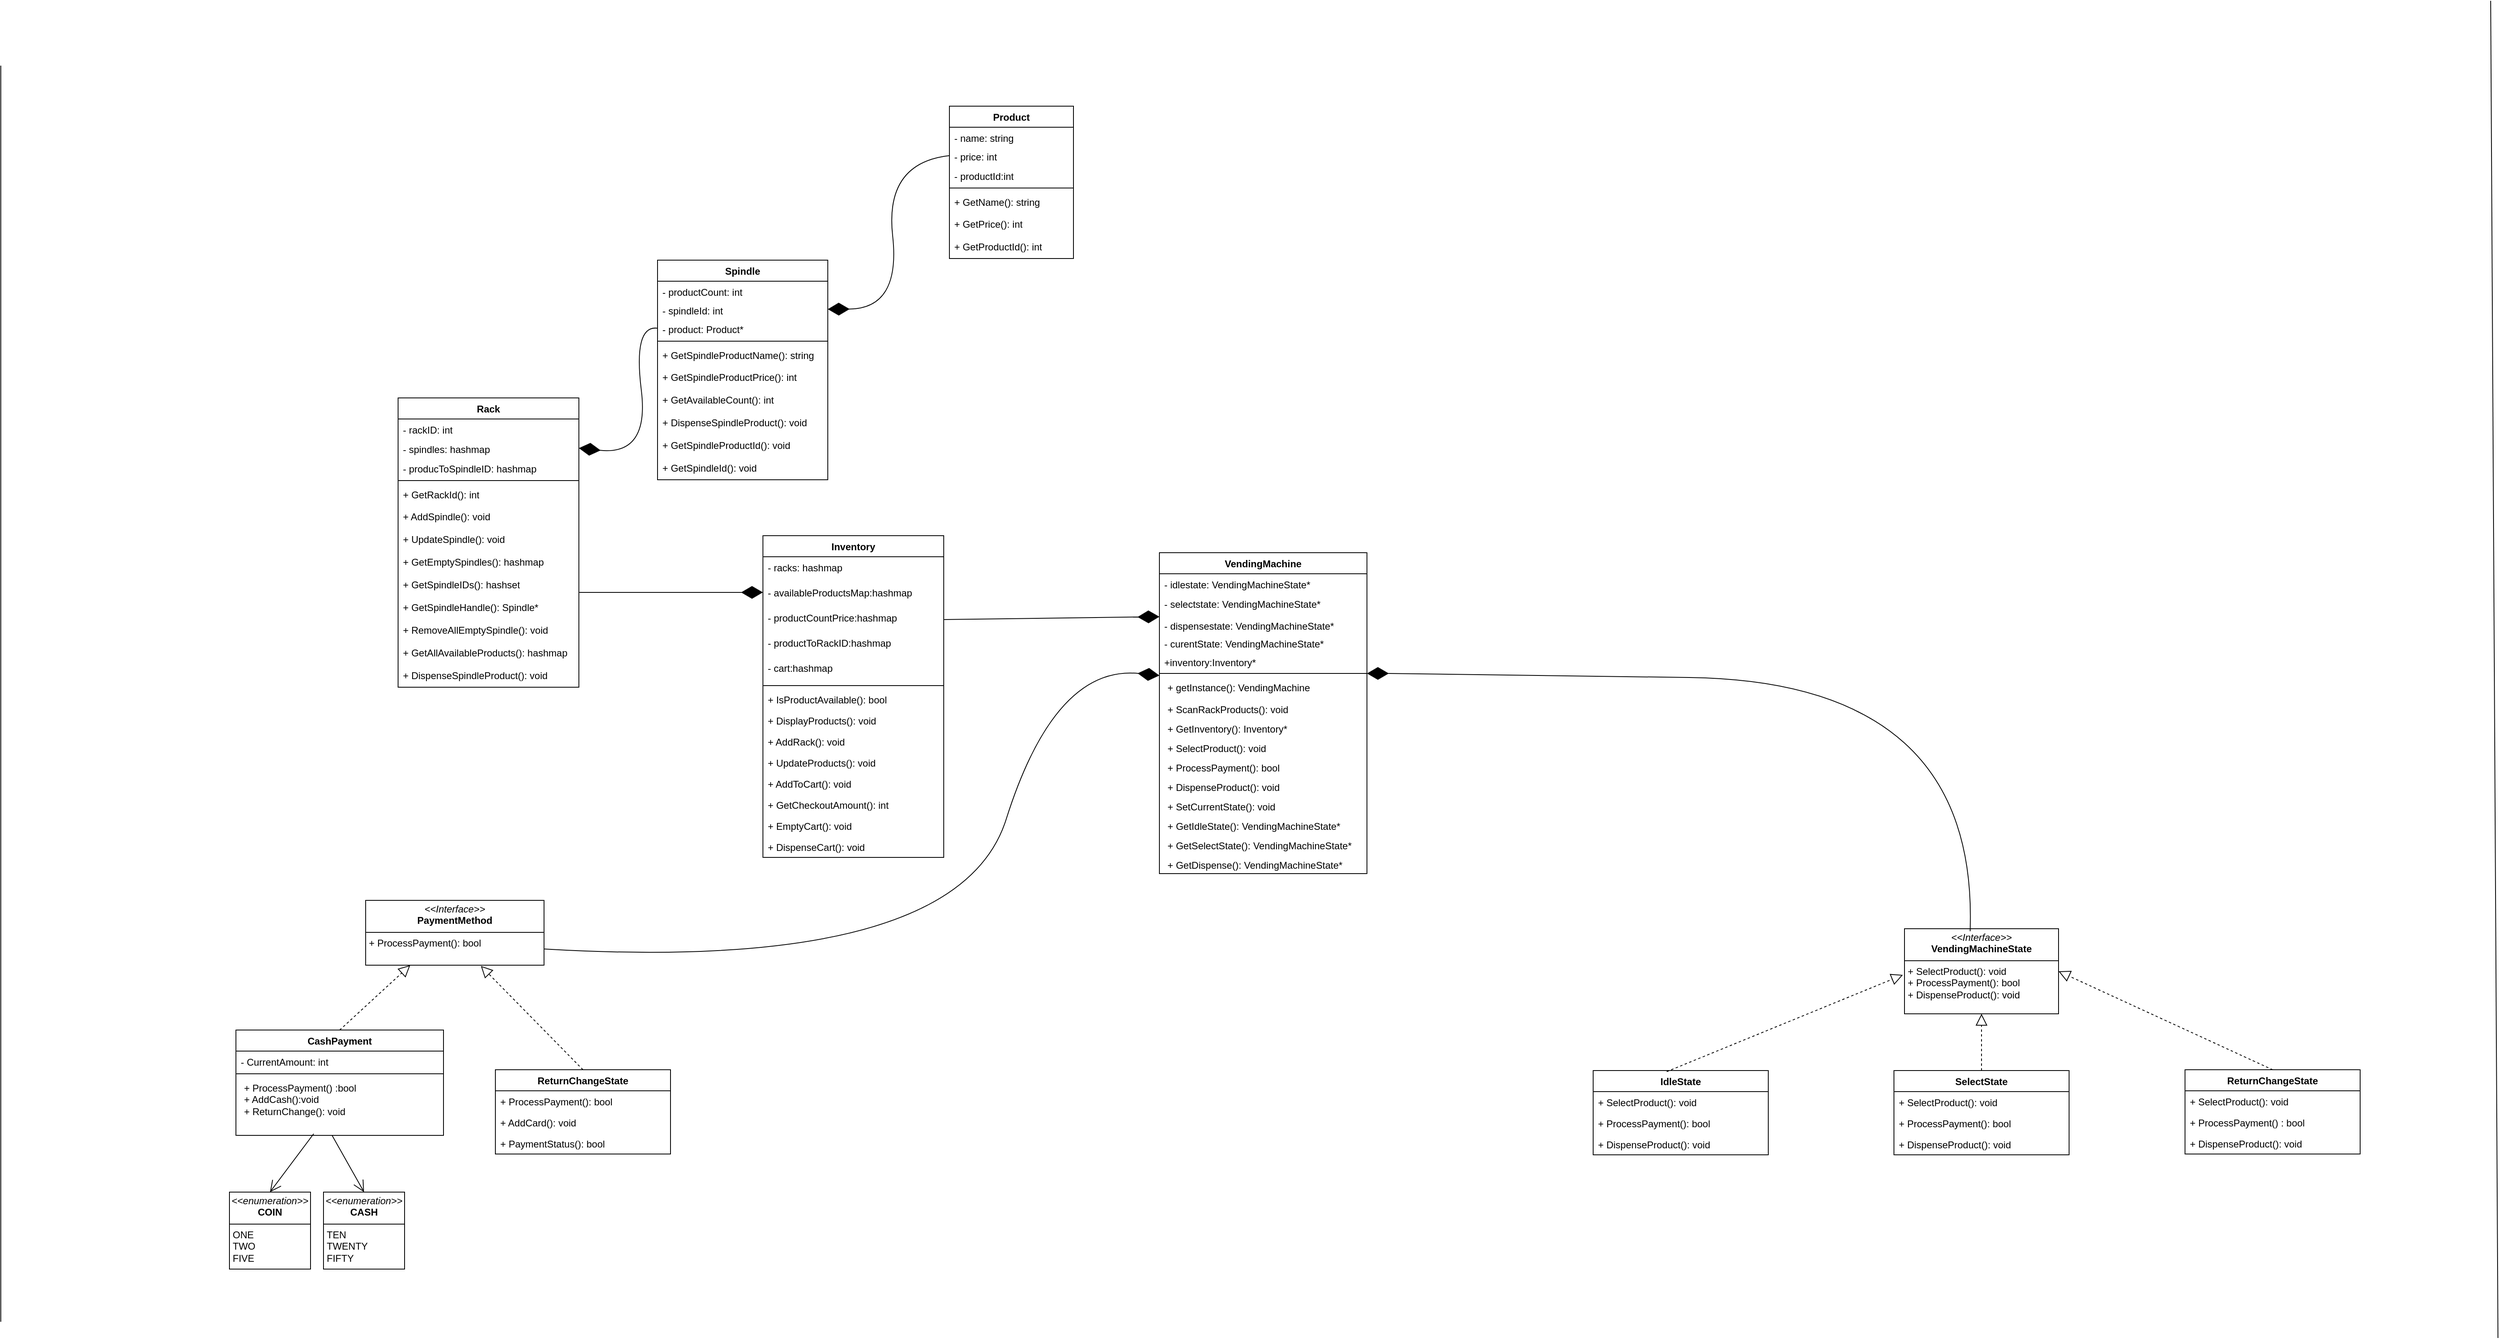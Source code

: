 <mxfile version="24.7.14" pages="2">
  <diagram id="RhH2c48PtcmpWKnK2_gs" name="Page-1">
    <mxGraphModel dx="5700" dy="2727" grid="1" gridSize="10" guides="1" tooltips="1" connect="1" arrows="1" fold="1" page="1" pageScale="1" pageWidth="1100" pageHeight="850" background="#FFFFFF" math="0" shadow="0">
      <root>
        <mxCell id="0" />
        <mxCell id="1" parent="0" />
        <mxCell id="hfRFv-ZQtOtm15L3ZewX-9" value="Product" style="swimlane;fontStyle=1;align=center;verticalAlign=top;childLayout=stackLayout;horizontal=1;startSize=26;horizontalStack=0;resizeParent=1;resizeParentMax=0;resizeLast=0;collapsible=1;marginBottom=0;whiteSpace=wrap;html=1;" parent="1" vertex="1">
          <mxGeometry x="-870" y="-700" width="153" height="188" as="geometry" />
        </mxCell>
        <mxCell id="hfRFv-ZQtOtm15L3ZewX-10" value="- name: string" style="text;strokeColor=none;fillColor=none;align=left;verticalAlign=top;spacingLeft=4;spacingRight=4;overflow=hidden;rotatable=0;points=[[0,0.5],[1,0.5]];portConstraint=eastwest;whiteSpace=wrap;html=1;" parent="hfRFv-ZQtOtm15L3ZewX-9" vertex="1">
          <mxGeometry y="26" width="153" height="23" as="geometry" />
        </mxCell>
        <mxCell id="hfRFv-ZQtOtm15L3ZewX-17" value="- price: int" style="text;strokeColor=none;fillColor=none;align=left;verticalAlign=top;spacingLeft=4;spacingRight=4;overflow=hidden;rotatable=0;points=[[0,0.5],[1,0.5]];portConstraint=eastwest;whiteSpace=wrap;html=1;" parent="hfRFv-ZQtOtm15L3ZewX-9" vertex="1">
          <mxGeometry y="49" width="153" height="24" as="geometry" />
        </mxCell>
        <mxCell id="30ZgVDHLljCXbjBKu-6W-2" value="- productId:int" style="text;strokeColor=none;fillColor=none;align=left;verticalAlign=top;spacingLeft=4;spacingRight=4;overflow=hidden;rotatable=0;points=[[0,0.5],[1,0.5]];portConstraint=eastwest;whiteSpace=wrap;html=1;" vertex="1" parent="hfRFv-ZQtOtm15L3ZewX-9">
          <mxGeometry y="73" width="153" height="24" as="geometry" />
        </mxCell>
        <mxCell id="hfRFv-ZQtOtm15L3ZewX-11" value="" style="line;strokeWidth=1;fillColor=none;align=left;verticalAlign=middle;spacingTop=-1;spacingLeft=3;spacingRight=3;rotatable=0;labelPosition=right;points=[];portConstraint=eastwest;strokeColor=inherit;" parent="hfRFv-ZQtOtm15L3ZewX-9" vertex="1">
          <mxGeometry y="97" width="153" height="8" as="geometry" />
        </mxCell>
        <mxCell id="hfRFv-ZQtOtm15L3ZewX-12" value="+ GetName(): string" style="text;strokeColor=none;fillColor=none;align=left;verticalAlign=top;spacingLeft=4;spacingRight=4;overflow=hidden;rotatable=0;points=[[0,0.5],[1,0.5]];portConstraint=eastwest;whiteSpace=wrap;html=1;" parent="hfRFv-ZQtOtm15L3ZewX-9" vertex="1">
          <mxGeometry y="105" width="153" height="27" as="geometry" />
        </mxCell>
        <mxCell id="hfRFv-ZQtOtm15L3ZewX-13" value="+ GetPrice(): int" style="text;strokeColor=none;fillColor=none;align=left;verticalAlign=top;spacingLeft=4;spacingRight=4;overflow=hidden;rotatable=0;points=[[0,0.5],[1,0.5]];portConstraint=eastwest;whiteSpace=wrap;html=1;" parent="hfRFv-ZQtOtm15L3ZewX-9" vertex="1">
          <mxGeometry y="132" width="153" height="28" as="geometry" />
        </mxCell>
        <mxCell id="30ZgVDHLljCXbjBKu-6W-3" value="+ GetProductId(): int" style="text;strokeColor=none;fillColor=none;align=left;verticalAlign=top;spacingLeft=4;spacingRight=4;overflow=hidden;rotatable=0;points=[[0,0.5],[1,0.5]];portConstraint=eastwest;whiteSpace=wrap;html=1;" vertex="1" parent="hfRFv-ZQtOtm15L3ZewX-9">
          <mxGeometry y="160" width="153" height="28" as="geometry" />
        </mxCell>
        <mxCell id="hfRFv-ZQtOtm15L3ZewX-20" value="&lt;p style=&quot;margin:0px;margin-top:4px;text-align:center;&quot;&gt;&lt;i&gt;&amp;lt;&amp;lt;Interface&amp;gt;&amp;gt;&lt;/i&gt;&lt;br&gt;&lt;b&gt;VendingMachineState&lt;/b&gt;&lt;/p&gt;&lt;hr size=&quot;1&quot; style=&quot;border-style:solid;&quot;&gt;&lt;p style=&quot;margin:0px;margin-left:4px;&quot;&gt;+ SelectProduct(): void&lt;/p&gt;&lt;p style=&quot;margin:0px;margin-left:4px;&quot;&gt;+ ProcessPayment(): bool&lt;br&gt;&lt;/p&gt;&lt;p style=&quot;margin:0px;margin-left:4px;&quot;&gt;+ DispenseProduct(): void&lt;/p&gt;" style="verticalAlign=top;align=left;overflow=fill;html=1;whiteSpace=wrap;" parent="1" vertex="1">
          <mxGeometry x="308" y="315" width="190" height="105" as="geometry" />
        </mxCell>
        <mxCell id="hfRFv-ZQtOtm15L3ZewX-29" value="IdleState" style="swimlane;fontStyle=1;align=center;verticalAlign=top;childLayout=stackLayout;horizontal=1;startSize=26;horizontalStack=0;resizeParent=1;resizeParentMax=0;resizeLast=0;collapsible=1;marginBottom=0;whiteSpace=wrap;html=1;" parent="1" vertex="1">
          <mxGeometry x="-76" y="490" width="216" height="104" as="geometry" />
        </mxCell>
        <mxCell id="hfRFv-ZQtOtm15L3ZewX-30" value="+ SelectProduct(): void" style="text;strokeColor=none;fillColor=none;align=left;verticalAlign=top;spacingLeft=4;spacingRight=4;overflow=hidden;rotatable=0;points=[[0,0.5],[1,0.5]];portConstraint=eastwest;whiteSpace=wrap;html=1;" parent="hfRFv-ZQtOtm15L3ZewX-29" vertex="1">
          <mxGeometry y="26" width="216" height="26" as="geometry" />
        </mxCell>
        <mxCell id="hfRFv-ZQtOtm15L3ZewX-34" value="+ ProcessPayment(): bool" style="text;strokeColor=none;fillColor=none;align=left;verticalAlign=top;spacingLeft=4;spacingRight=4;overflow=hidden;rotatable=0;points=[[0,0.5],[1,0.5]];portConstraint=eastwest;whiteSpace=wrap;html=1;" parent="hfRFv-ZQtOtm15L3ZewX-29" vertex="1">
          <mxGeometry y="52" width="216" height="26" as="geometry" />
        </mxCell>
        <mxCell id="30ZgVDHLljCXbjBKu-6W-55" value="+ DispenseProduct(): void" style="text;strokeColor=none;fillColor=none;align=left;verticalAlign=top;spacingLeft=4;spacingRight=4;overflow=hidden;rotatable=0;points=[[0,0.5],[1,0.5]];portConstraint=eastwest;whiteSpace=wrap;html=1;" vertex="1" parent="hfRFv-ZQtOtm15L3ZewX-29">
          <mxGeometry y="78" width="216" height="26" as="geometry" />
        </mxCell>
        <mxCell id="hfRFv-ZQtOtm15L3ZewX-36" value="SelectState" style="swimlane;fontStyle=1;align=center;verticalAlign=top;childLayout=stackLayout;horizontal=1;startSize=26;horizontalStack=0;resizeParent=1;resizeParentMax=0;resizeLast=0;collapsible=1;marginBottom=0;whiteSpace=wrap;html=1;" parent="1" vertex="1">
          <mxGeometry x="295" y="490" width="216" height="104" as="geometry" />
        </mxCell>
        <mxCell id="hfRFv-ZQtOtm15L3ZewX-37" value="+ SelectProduct(): void" style="text;strokeColor=none;fillColor=none;align=left;verticalAlign=top;spacingLeft=4;spacingRight=4;overflow=hidden;rotatable=0;points=[[0,0.5],[1,0.5]];portConstraint=eastwest;whiteSpace=wrap;html=1;" parent="hfRFv-ZQtOtm15L3ZewX-36" vertex="1">
          <mxGeometry y="26" width="216" height="26" as="geometry" />
        </mxCell>
        <mxCell id="hfRFv-ZQtOtm15L3ZewX-38" value="+ ProcessPayment(): bool" style="text;strokeColor=none;fillColor=none;align=left;verticalAlign=top;spacingLeft=4;spacingRight=4;overflow=hidden;rotatable=0;points=[[0,0.5],[1,0.5]];portConstraint=eastwest;whiteSpace=wrap;html=1;" parent="hfRFv-ZQtOtm15L3ZewX-36" vertex="1">
          <mxGeometry y="52" width="216" height="26" as="geometry" />
        </mxCell>
        <mxCell id="hfRFv-ZQtOtm15L3ZewX-39" value="+ DispenseProduct(): void" style="text;strokeColor=none;fillColor=none;align=left;verticalAlign=top;spacingLeft=4;spacingRight=4;overflow=hidden;rotatable=0;points=[[0,0.5],[1,0.5]];portConstraint=eastwest;whiteSpace=wrap;html=1;" parent="hfRFv-ZQtOtm15L3ZewX-36" vertex="1">
          <mxGeometry y="78" width="216" height="26" as="geometry" />
        </mxCell>
        <mxCell id="hfRFv-ZQtOtm15L3ZewX-46" value="ReturnChangeState" style="swimlane;fontStyle=1;align=center;verticalAlign=top;childLayout=stackLayout;horizontal=1;startSize=26;horizontalStack=0;resizeParent=1;resizeParentMax=0;resizeLast=0;collapsible=1;marginBottom=0;whiteSpace=wrap;html=1;" parent="1" vertex="1">
          <mxGeometry x="654" y="489" width="216" height="104" as="geometry" />
        </mxCell>
        <mxCell id="hfRFv-ZQtOtm15L3ZewX-47" value="+ SelectProduct(): void" style="text;strokeColor=none;fillColor=none;align=left;verticalAlign=top;spacingLeft=4;spacingRight=4;overflow=hidden;rotatable=0;points=[[0,0.5],[1,0.5]];portConstraint=eastwest;whiteSpace=wrap;html=1;" parent="hfRFv-ZQtOtm15L3ZewX-46" vertex="1">
          <mxGeometry y="26" width="216" height="26" as="geometry" />
        </mxCell>
        <mxCell id="hfRFv-ZQtOtm15L3ZewX-48" value="+ ProcessPayment() : bool" style="text;strokeColor=none;fillColor=none;align=left;verticalAlign=top;spacingLeft=4;spacingRight=4;overflow=hidden;rotatable=0;points=[[0,0.5],[1,0.5]];portConstraint=eastwest;whiteSpace=wrap;html=1;" parent="hfRFv-ZQtOtm15L3ZewX-46" vertex="1">
          <mxGeometry y="52" width="216" height="26" as="geometry" />
        </mxCell>
        <mxCell id="hfRFv-ZQtOtm15L3ZewX-49" value="+ DispenseProduct(): void" style="text;strokeColor=none;fillColor=none;align=left;verticalAlign=top;spacingLeft=4;spacingRight=4;overflow=hidden;rotatable=0;points=[[0,0.5],[1,0.5]];portConstraint=eastwest;whiteSpace=wrap;html=1;" parent="hfRFv-ZQtOtm15L3ZewX-46" vertex="1">
          <mxGeometry y="78" width="216" height="26" as="geometry" />
        </mxCell>
        <mxCell id="hfRFv-ZQtOtm15L3ZewX-51" value="VendingMachine" style="swimlane;fontStyle=1;align=center;verticalAlign=top;childLayout=stackLayout;horizontal=1;startSize=26;horizontalStack=0;resizeParent=1;resizeParentMax=0;resizeLast=0;collapsible=1;marginBottom=0;whiteSpace=wrap;html=1;" parent="1" vertex="1">
          <mxGeometry x="-611" y="-149" width="256" height="396" as="geometry" />
        </mxCell>
        <mxCell id="hfRFv-ZQtOtm15L3ZewX-52" value="- idlestate: VendingMachineState*" style="text;strokeColor=none;fillColor=none;align=left;verticalAlign=top;spacingLeft=4;spacingRight=4;overflow=hidden;rotatable=0;points=[[0,0.5],[1,0.5]];portConstraint=eastwest;whiteSpace=wrap;html=1;" parent="hfRFv-ZQtOtm15L3ZewX-51" vertex="1">
          <mxGeometry y="26" width="256" height="24" as="geometry" />
        </mxCell>
        <mxCell id="hfRFv-ZQtOtm15L3ZewX-59" value="- selectstate: VendingMachineState*" style="text;strokeColor=none;fillColor=none;align=left;verticalAlign=top;spacingLeft=4;spacingRight=4;overflow=hidden;rotatable=0;points=[[0,0.5],[1,0.5]];portConstraint=eastwest;whiteSpace=wrap;html=1;" parent="hfRFv-ZQtOtm15L3ZewX-51" vertex="1">
          <mxGeometry y="50" width="256" height="27" as="geometry" />
        </mxCell>
        <mxCell id="hfRFv-ZQtOtm15L3ZewX-60" value="- dispensestate: VendingMachineState*" style="text;strokeColor=none;fillColor=none;align=left;verticalAlign=top;spacingLeft=4;spacingRight=4;overflow=hidden;rotatable=0;points=[[0,0.5],[1,0.5]];portConstraint=eastwest;whiteSpace=wrap;html=1;" parent="hfRFv-ZQtOtm15L3ZewX-51" vertex="1">
          <mxGeometry y="77" width="256" height="22" as="geometry" />
        </mxCell>
        <mxCell id="hfRFv-ZQtOtm15L3ZewX-62" value="- curentState: VendingMachineState*" style="text;strokeColor=none;fillColor=none;align=left;verticalAlign=top;spacingLeft=4;spacingRight=4;overflow=hidden;rotatable=0;points=[[0,0.5],[1,0.5]];portConstraint=eastwest;whiteSpace=wrap;html=1;" parent="hfRFv-ZQtOtm15L3ZewX-51" vertex="1">
          <mxGeometry y="99" width="256" height="23" as="geometry" />
        </mxCell>
        <mxCell id="1szoUk2Qu7n9edS88V_P-2" value="+inventory:Inventory*" style="text;strokeColor=none;fillColor=none;align=left;verticalAlign=top;spacingLeft=4;spacingRight=4;overflow=hidden;rotatable=0;points=[[0,0.5],[1,0.5]];portConstraint=eastwest;whiteSpace=wrap;html=1;" parent="hfRFv-ZQtOtm15L3ZewX-51" vertex="1">
          <mxGeometry y="122" width="256" height="23" as="geometry" />
        </mxCell>
        <mxCell id="hfRFv-ZQtOtm15L3ZewX-53" value="" style="line;strokeWidth=1;fillColor=none;align=left;verticalAlign=middle;spacingTop=-1;spacingLeft=3;spacingRight=3;rotatable=0;labelPosition=right;points=[];portConstraint=eastwest;strokeColor=inherit;" parent="hfRFv-ZQtOtm15L3ZewX-51" vertex="1">
          <mxGeometry y="145" width="256" height="8" as="geometry" />
        </mxCell>
        <mxCell id="30ZgVDHLljCXbjBKu-6W-45" value="&lt;p style=&quot;margin: 0px 0px 0px 4px;&quot;&gt;+ getInstance(): VendingMachine&lt;/p&gt;" style="text;strokeColor=none;fillColor=none;align=left;verticalAlign=top;spacingLeft=4;spacingRight=4;overflow=hidden;rotatable=0;points=[[0,0.5],[1,0.5]];portConstraint=eastwest;whiteSpace=wrap;html=1;" vertex="1" parent="hfRFv-ZQtOtm15L3ZewX-51">
          <mxGeometry y="153" width="256" height="27" as="geometry" />
        </mxCell>
        <mxCell id="30ZgVDHLljCXbjBKu-6W-46" value="&lt;p style=&quot;margin: 0px 0px 0px 4px;&quot;&gt;+ ScanRackProducts(): void&lt;/p&gt;" style="text;strokeColor=none;fillColor=none;align=left;verticalAlign=top;spacingLeft=4;spacingRight=4;overflow=hidden;rotatable=0;points=[[0,0.5],[1,0.5]];portConstraint=eastwest;whiteSpace=wrap;html=1;" vertex="1" parent="hfRFv-ZQtOtm15L3ZewX-51">
          <mxGeometry y="180" width="256" height="24" as="geometry" />
        </mxCell>
        <mxCell id="30ZgVDHLljCXbjBKu-6W-47" value="&lt;p style=&quot;margin: 0px 0px 0px 4px;&quot;&gt;+ GetInventory(): Inventory*&lt;/p&gt;" style="text;strokeColor=none;fillColor=none;align=left;verticalAlign=top;spacingLeft=4;spacingRight=4;overflow=hidden;rotatable=0;points=[[0,0.5],[1,0.5]];portConstraint=eastwest;whiteSpace=wrap;html=1;" vertex="1" parent="hfRFv-ZQtOtm15L3ZewX-51">
          <mxGeometry y="204" width="256" height="24" as="geometry" />
        </mxCell>
        <mxCell id="30ZgVDHLljCXbjBKu-6W-48" value="&lt;p style=&quot;margin: 0px 0px 0px 4px;&quot;&gt;+ SelectProduct(): void&lt;/p&gt;" style="text;strokeColor=none;fillColor=none;align=left;verticalAlign=top;spacingLeft=4;spacingRight=4;overflow=hidden;rotatable=0;points=[[0,0.5],[1,0.5]];portConstraint=eastwest;whiteSpace=wrap;html=1;" vertex="1" parent="hfRFv-ZQtOtm15L3ZewX-51">
          <mxGeometry y="228" width="256" height="24" as="geometry" />
        </mxCell>
        <mxCell id="30ZgVDHLljCXbjBKu-6W-49" value="&lt;p style=&quot;margin: 0px 0px 0px 4px;&quot;&gt;+ ProcessPayment(): bool&lt;/p&gt;" style="text;strokeColor=none;fillColor=none;align=left;verticalAlign=top;spacingLeft=4;spacingRight=4;overflow=hidden;rotatable=0;points=[[0,0.5],[1,0.5]];portConstraint=eastwest;whiteSpace=wrap;html=1;" vertex="1" parent="hfRFv-ZQtOtm15L3ZewX-51">
          <mxGeometry y="252" width="256" height="24" as="geometry" />
        </mxCell>
        <mxCell id="30ZgVDHLljCXbjBKu-6W-50" value="&lt;p style=&quot;margin: 0px 0px 0px 4px;&quot;&gt;+ DispenseProduct(): void&lt;/p&gt;" style="text;strokeColor=none;fillColor=none;align=left;verticalAlign=top;spacingLeft=4;spacingRight=4;overflow=hidden;rotatable=0;points=[[0,0.5],[1,0.5]];portConstraint=eastwest;whiteSpace=wrap;html=1;" vertex="1" parent="hfRFv-ZQtOtm15L3ZewX-51">
          <mxGeometry y="276" width="256" height="24" as="geometry" />
        </mxCell>
        <mxCell id="30ZgVDHLljCXbjBKu-6W-51" value="&lt;p style=&quot;margin: 0px 0px 0px 4px;&quot;&gt;+ SetCurrentState(): void&lt;/p&gt;" style="text;strokeColor=none;fillColor=none;align=left;verticalAlign=top;spacingLeft=4;spacingRight=4;overflow=hidden;rotatable=0;points=[[0,0.5],[1,0.5]];portConstraint=eastwest;whiteSpace=wrap;html=1;" vertex="1" parent="hfRFv-ZQtOtm15L3ZewX-51">
          <mxGeometry y="300" width="256" height="24" as="geometry" />
        </mxCell>
        <mxCell id="30ZgVDHLljCXbjBKu-6W-52" value="&lt;p style=&quot;margin: 0px 0px 0px 4px;&quot;&gt;+ GetIdleState():&amp;nbsp;&lt;span style=&quot;background-color: initial;&quot;&gt;VendingMachineState*&lt;/span&gt;&lt;/p&gt;" style="text;strokeColor=none;fillColor=none;align=left;verticalAlign=top;spacingLeft=4;spacingRight=4;overflow=hidden;rotatable=0;points=[[0,0.5],[1,0.5]];portConstraint=eastwest;whiteSpace=wrap;html=1;" vertex="1" parent="hfRFv-ZQtOtm15L3ZewX-51">
          <mxGeometry y="324" width="256" height="24" as="geometry" />
        </mxCell>
        <mxCell id="30ZgVDHLljCXbjBKu-6W-53" value="&lt;p style=&quot;margin: 0px 0px 0px 4px;&quot;&gt;+ GetSelectState():&amp;nbsp;&lt;span style=&quot;background-color: initial;&quot;&gt;VendingMachineState*&lt;/span&gt;&lt;/p&gt;" style="text;strokeColor=none;fillColor=none;align=left;verticalAlign=top;spacingLeft=4;spacingRight=4;overflow=hidden;rotatable=0;points=[[0,0.5],[1,0.5]];portConstraint=eastwest;whiteSpace=wrap;html=1;" vertex="1" parent="hfRFv-ZQtOtm15L3ZewX-51">
          <mxGeometry y="348" width="256" height="24" as="geometry" />
        </mxCell>
        <mxCell id="30ZgVDHLljCXbjBKu-6W-54" value="&lt;p style=&quot;margin: 0px 0px 0px 4px;&quot;&gt;+ GetDispense():&amp;nbsp;&lt;span style=&quot;background-color: initial;&quot;&gt;VendingMachineState*&lt;/span&gt;&lt;/p&gt;" style="text;strokeColor=none;fillColor=none;align=left;verticalAlign=top;spacingLeft=4;spacingRight=4;overflow=hidden;rotatable=0;points=[[0,0.5],[1,0.5]];portConstraint=eastwest;whiteSpace=wrap;html=1;" vertex="1" parent="hfRFv-ZQtOtm15L3ZewX-51">
          <mxGeometry y="372" width="256" height="24" as="geometry" />
        </mxCell>
        <mxCell id="hfRFv-ZQtOtm15L3ZewX-65" value="" style="endArrow=block;dashed=1;endFill=0;endSize=12;html=1;rounded=0;fontSize=12;curved=1;exitX=0.42;exitY=0.013;exitDx=0;exitDy=0;exitPerimeter=0;" parent="1" source="hfRFv-ZQtOtm15L3ZewX-29" edge="1">
          <mxGeometry width="160" relative="1" as="geometry">
            <mxPoint x="-50" y="407" as="sourcePoint" />
            <mxPoint x="306" y="372" as="targetPoint" />
          </mxGeometry>
        </mxCell>
        <mxCell id="hfRFv-ZQtOtm15L3ZewX-66" value="" style="endArrow=block;dashed=1;endFill=0;endSize=12;html=1;rounded=0;fontSize=12;curved=1;entryX=1;entryY=0.5;entryDx=0;entryDy=0;exitX=0.5;exitY=0;exitDx=0;exitDy=0;" parent="1" source="hfRFv-ZQtOtm15L3ZewX-46" target="hfRFv-ZQtOtm15L3ZewX-20" edge="1">
          <mxGeometry width="160" relative="1" as="geometry">
            <mxPoint x="679" y="440" as="sourcePoint" />
            <mxPoint x="839" y="440" as="targetPoint" />
          </mxGeometry>
        </mxCell>
        <mxCell id="hfRFv-ZQtOtm15L3ZewX-68" value="" style="endArrow=block;dashed=1;endFill=0;endSize=12;html=1;rounded=0;fontSize=12;curved=1;entryX=0.5;entryY=1;entryDx=0;entryDy=0;exitX=0.5;exitY=0;exitDx=0;exitDy=0;" parent="1" source="hfRFv-ZQtOtm15L3ZewX-36" target="hfRFv-ZQtOtm15L3ZewX-20" edge="1">
          <mxGeometry width="160" relative="1" as="geometry">
            <mxPoint x="256" y="481" as="sourcePoint" />
            <mxPoint x="416" y="481" as="targetPoint" />
          </mxGeometry>
        </mxCell>
        <mxCell id="hfRFv-ZQtOtm15L3ZewX-91" value="" style="endArrow=none;html=1;rounded=0;" parent="1" edge="1">
          <mxGeometry width="50" height="50" relative="1" as="geometry">
            <mxPoint x="1040" y="820" as="sourcePoint" />
            <mxPoint x="1031" y="-830" as="targetPoint" />
          </mxGeometry>
        </mxCell>
        <mxCell id="1szoUk2Qu7n9edS88V_P-10" value="Spindle" style="swimlane;fontStyle=1;align=center;verticalAlign=top;childLayout=stackLayout;horizontal=1;startSize=26;horizontalStack=0;resizeParent=1;resizeParentMax=0;resizeLast=0;collapsible=1;marginBottom=0;whiteSpace=wrap;html=1;" parent="1" vertex="1">
          <mxGeometry x="-1230" y="-510" width="210" height="271" as="geometry" />
        </mxCell>
        <mxCell id="1szoUk2Qu7n9edS88V_P-11" value="- productCount: int" style="text;strokeColor=none;fillColor=none;align=left;verticalAlign=top;spacingLeft=4;spacingRight=4;overflow=hidden;rotatable=0;points=[[0,0.5],[1,0.5]];portConstraint=eastwest;whiteSpace=wrap;html=1;" parent="1szoUk2Qu7n9edS88V_P-10" vertex="1">
          <mxGeometry y="26" width="210" height="23" as="geometry" />
        </mxCell>
        <mxCell id="30ZgVDHLljCXbjBKu-6W-4" value="- spindleId: int" style="text;strokeColor=none;fillColor=none;align=left;verticalAlign=top;spacingLeft=4;spacingRight=4;overflow=hidden;rotatable=0;points=[[0,0.5],[1,0.5]];portConstraint=eastwest;whiteSpace=wrap;html=1;" vertex="1" parent="1szoUk2Qu7n9edS88V_P-10">
          <mxGeometry y="49" width="210" height="23" as="geometry" />
        </mxCell>
        <mxCell id="1szoUk2Qu7n9edS88V_P-12" value="- product: Product*" style="text;strokeColor=none;fillColor=none;align=left;verticalAlign=top;spacingLeft=4;spacingRight=4;overflow=hidden;rotatable=0;points=[[0,0.5],[1,0.5]];portConstraint=eastwest;whiteSpace=wrap;html=1;" parent="1szoUk2Qu7n9edS88V_P-10" vertex="1">
          <mxGeometry y="72" width="210" height="24" as="geometry" />
        </mxCell>
        <mxCell id="1szoUk2Qu7n9edS88V_P-13" value="" style="line;strokeWidth=1;fillColor=none;align=left;verticalAlign=middle;spacingTop=-1;spacingLeft=3;spacingRight=3;rotatable=0;labelPosition=right;points=[];portConstraint=eastwest;strokeColor=inherit;" parent="1szoUk2Qu7n9edS88V_P-10" vertex="1">
          <mxGeometry y="96" width="210" height="8" as="geometry" />
        </mxCell>
        <mxCell id="1szoUk2Qu7n9edS88V_P-14" value="+ GetSpindleProductName(): string" style="text;strokeColor=none;fillColor=none;align=left;verticalAlign=top;spacingLeft=4;spacingRight=4;overflow=hidden;rotatable=0;points=[[0,0.5],[1,0.5]];portConstraint=eastwest;whiteSpace=wrap;html=1;" parent="1szoUk2Qu7n9edS88V_P-10" vertex="1">
          <mxGeometry y="104" width="210" height="27" as="geometry" />
        </mxCell>
        <mxCell id="1szoUk2Qu7n9edS88V_P-15" value="+ GetSpindleProductPrice(): int" style="text;strokeColor=none;fillColor=none;align=left;verticalAlign=top;spacingLeft=4;spacingRight=4;overflow=hidden;rotatable=0;points=[[0,0.5],[1,0.5]];portConstraint=eastwest;whiteSpace=wrap;html=1;" parent="1szoUk2Qu7n9edS88V_P-10" vertex="1">
          <mxGeometry y="131" width="210" height="28" as="geometry" />
        </mxCell>
        <mxCell id="1szoUk2Qu7n9edS88V_P-19" value="+ GetAvailableCount(): int" style="text;strokeColor=none;fillColor=none;align=left;verticalAlign=top;spacingLeft=4;spacingRight=4;overflow=hidden;rotatable=0;points=[[0,0.5],[1,0.5]];portConstraint=eastwest;whiteSpace=wrap;html=1;" parent="1szoUk2Qu7n9edS88V_P-10" vertex="1">
          <mxGeometry y="159" width="210" height="28" as="geometry" />
        </mxCell>
        <mxCell id="1szoUk2Qu7n9edS88V_P-29" value="+ DispenseSpindleProduct(): void" style="text;strokeColor=none;fillColor=none;align=left;verticalAlign=top;spacingLeft=4;spacingRight=4;overflow=hidden;rotatable=0;points=[[0,0.5],[1,0.5]];portConstraint=eastwest;whiteSpace=wrap;html=1;" parent="1szoUk2Qu7n9edS88V_P-10" vertex="1">
          <mxGeometry y="187" width="210" height="28" as="geometry" />
        </mxCell>
        <mxCell id="30ZgVDHLljCXbjBKu-6W-5" value="+ GetSpindleProductId(): void" style="text;strokeColor=none;fillColor=none;align=left;verticalAlign=top;spacingLeft=4;spacingRight=4;overflow=hidden;rotatable=0;points=[[0,0.5],[1,0.5]];portConstraint=eastwest;whiteSpace=wrap;html=1;" vertex="1" parent="1szoUk2Qu7n9edS88V_P-10">
          <mxGeometry y="215" width="210" height="28" as="geometry" />
        </mxCell>
        <mxCell id="30ZgVDHLljCXbjBKu-6W-6" value="+ GetSpindleId(): void" style="text;strokeColor=none;fillColor=none;align=left;verticalAlign=top;spacingLeft=4;spacingRight=4;overflow=hidden;rotatable=0;points=[[0,0.5],[1,0.5]];portConstraint=eastwest;whiteSpace=wrap;html=1;" vertex="1" parent="1szoUk2Qu7n9edS88V_P-10">
          <mxGeometry y="243" width="210" height="28" as="geometry" />
        </mxCell>
        <mxCell id="1szoUk2Qu7n9edS88V_P-18" value="" style="endArrow=diamondThin;endFill=1;endSize=24;html=1;rounded=0;exitX=0;exitY=0.5;exitDx=0;exitDy=0;curved=1;entryX=1;entryY=0.5;entryDx=0;entryDy=0;" parent="1" source="hfRFv-ZQtOtm15L3ZewX-17" edge="1" target="30ZgVDHLljCXbjBKu-6W-4">
          <mxGeometry width="160" relative="1" as="geometry">
            <mxPoint x="-907" y="-442.83" as="sourcePoint" />
            <mxPoint x="-1037" y="-442.83" as="targetPoint" />
            <Array as="points">
              <mxPoint x="-950" y="-630" />
              <mxPoint x="-930" y="-450" />
            </Array>
          </mxGeometry>
        </mxCell>
        <mxCell id="1szoUk2Qu7n9edS88V_P-21" value="Rack" style="swimlane;fontStyle=1;align=center;verticalAlign=top;childLayout=stackLayout;horizontal=1;startSize=26;horizontalStack=0;resizeParent=1;resizeParentMax=0;resizeLast=0;collapsible=1;marginBottom=0;whiteSpace=wrap;html=1;" parent="1" vertex="1">
          <mxGeometry x="-1550" y="-340" width="223" height="357" as="geometry" />
        </mxCell>
        <mxCell id="30ZgVDHLljCXbjBKu-6W-11" value="- rackID: int" style="text;strokeColor=none;fillColor=none;align=left;verticalAlign=top;spacingLeft=4;spacingRight=4;overflow=hidden;rotatable=0;points=[[0,0.5],[1,0.5]];portConstraint=eastwest;whiteSpace=wrap;html=1;" vertex="1" parent="1szoUk2Qu7n9edS88V_P-21">
          <mxGeometry y="26" width="223" height="24" as="geometry" />
        </mxCell>
        <mxCell id="30ZgVDHLljCXbjBKu-6W-12" value="- spindles: hashmap" style="text;strokeColor=none;fillColor=none;align=left;verticalAlign=top;spacingLeft=4;spacingRight=4;overflow=hidden;rotatable=0;points=[[0,0.5],[1,0.5]];portConstraint=eastwest;whiteSpace=wrap;html=1;" vertex="1" parent="1szoUk2Qu7n9edS88V_P-21">
          <mxGeometry y="50" width="223" height="24" as="geometry" />
        </mxCell>
        <mxCell id="1szoUk2Qu7n9edS88V_P-23" value="- producToSpindleID: hashmap" style="text;strokeColor=none;fillColor=none;align=left;verticalAlign=top;spacingLeft=4;spacingRight=4;overflow=hidden;rotatable=0;points=[[0,0.5],[1,0.5]];portConstraint=eastwest;whiteSpace=wrap;html=1;" parent="1szoUk2Qu7n9edS88V_P-21" vertex="1">
          <mxGeometry y="74" width="223" height="24" as="geometry" />
        </mxCell>
        <mxCell id="1szoUk2Qu7n9edS88V_P-24" value="" style="line;strokeWidth=1;fillColor=none;align=left;verticalAlign=middle;spacingTop=-1;spacingLeft=3;spacingRight=3;rotatable=0;labelPosition=right;points=[];portConstraint=eastwest;strokeColor=inherit;" parent="1szoUk2Qu7n9edS88V_P-21" vertex="1">
          <mxGeometry y="98" width="223" height="8" as="geometry" />
        </mxCell>
        <mxCell id="1szoUk2Qu7n9edS88V_P-25" value="+ GetRackId(): int" style="text;strokeColor=none;fillColor=none;align=left;verticalAlign=top;spacingLeft=4;spacingRight=4;overflow=hidden;rotatable=0;points=[[0,0.5],[1,0.5]];portConstraint=eastwest;whiteSpace=wrap;html=1;" parent="1szoUk2Qu7n9edS88V_P-21" vertex="1">
          <mxGeometry y="106" width="223" height="27" as="geometry" />
        </mxCell>
        <mxCell id="30ZgVDHLljCXbjBKu-6W-13" value="+ AddSpindle(): void" style="text;strokeColor=none;fillColor=none;align=left;verticalAlign=top;spacingLeft=4;spacingRight=4;overflow=hidden;rotatable=0;points=[[0,0.5],[1,0.5]];portConstraint=eastwest;whiteSpace=wrap;html=1;" vertex="1" parent="1szoUk2Qu7n9edS88V_P-21">
          <mxGeometry y="133" width="223" height="28" as="geometry" />
        </mxCell>
        <mxCell id="30ZgVDHLljCXbjBKu-6W-14" value="+ UpdateSpindle(): void" style="text;strokeColor=none;fillColor=none;align=left;verticalAlign=top;spacingLeft=4;spacingRight=4;overflow=hidden;rotatable=0;points=[[0,0.5],[1,0.5]];portConstraint=eastwest;whiteSpace=wrap;html=1;" vertex="1" parent="1szoUk2Qu7n9edS88V_P-21">
          <mxGeometry y="161" width="223" height="28" as="geometry" />
        </mxCell>
        <mxCell id="30ZgVDHLljCXbjBKu-6W-15" value="+ GetEmptySpindles(): hashmap" style="text;strokeColor=none;fillColor=none;align=left;verticalAlign=top;spacingLeft=4;spacingRight=4;overflow=hidden;rotatable=0;points=[[0,0.5],[1,0.5]];portConstraint=eastwest;whiteSpace=wrap;html=1;" vertex="1" parent="1szoUk2Qu7n9edS88V_P-21">
          <mxGeometry y="189" width="223" height="28" as="geometry" />
        </mxCell>
        <mxCell id="1szoUk2Qu7n9edS88V_P-26" value="+ GetSpindleIDs(): hashset" style="text;strokeColor=none;fillColor=none;align=left;verticalAlign=top;spacingLeft=4;spacingRight=4;overflow=hidden;rotatable=0;points=[[0,0.5],[1,0.5]];portConstraint=eastwest;whiteSpace=wrap;html=1;" parent="1szoUk2Qu7n9edS88V_P-21" vertex="1">
          <mxGeometry y="217" width="223" height="28" as="geometry" />
        </mxCell>
        <mxCell id="30ZgVDHLljCXbjBKu-6W-16" value="+ GetSpindleHandle(): Spindle*" style="text;strokeColor=none;fillColor=none;align=left;verticalAlign=top;spacingLeft=4;spacingRight=4;overflow=hidden;rotatable=0;points=[[0,0.5],[1,0.5]];portConstraint=eastwest;whiteSpace=wrap;html=1;" vertex="1" parent="1szoUk2Qu7n9edS88V_P-21">
          <mxGeometry y="245" width="223" height="28" as="geometry" />
        </mxCell>
        <mxCell id="30ZgVDHLljCXbjBKu-6W-17" value="+ RemoveAllEmptySpindle(): void" style="text;strokeColor=none;fillColor=none;align=left;verticalAlign=top;spacingLeft=4;spacingRight=4;overflow=hidden;rotatable=0;points=[[0,0.5],[1,0.5]];portConstraint=eastwest;whiteSpace=wrap;html=1;" vertex="1" parent="1szoUk2Qu7n9edS88V_P-21">
          <mxGeometry y="273" width="223" height="28" as="geometry" />
        </mxCell>
        <mxCell id="30ZgVDHLljCXbjBKu-6W-18" value="+ GetAllAvailableProducts(): hashmap" style="text;strokeColor=none;fillColor=none;align=left;verticalAlign=top;spacingLeft=4;spacingRight=4;overflow=hidden;rotatable=0;points=[[0,0.5],[1,0.5]];portConstraint=eastwest;whiteSpace=wrap;html=1;" vertex="1" parent="1szoUk2Qu7n9edS88V_P-21">
          <mxGeometry y="301" width="223" height="28" as="geometry" />
        </mxCell>
        <mxCell id="1szoUk2Qu7n9edS88V_P-30" value="+ DispenseSpindleProduct(): void" style="text;strokeColor=none;fillColor=none;align=left;verticalAlign=top;spacingLeft=4;spacingRight=4;overflow=hidden;rotatable=0;points=[[0,0.5],[1,0.5]];portConstraint=eastwest;whiteSpace=wrap;html=1;" parent="1szoUk2Qu7n9edS88V_P-21" vertex="1">
          <mxGeometry y="329" width="223" height="28" as="geometry" />
        </mxCell>
        <mxCell id="1szoUk2Qu7n9edS88V_P-31" value="" style="endArrow=diamondThin;endFill=1;endSize=24;html=1;rounded=0;entryX=1;entryY=0.5;entryDx=0;entryDy=0;exitX=0;exitY=0.5;exitDx=0;exitDy=0;curved=1;" parent="1" source="1szoUk2Qu7n9edS88V_P-12" target="30ZgVDHLljCXbjBKu-6W-12" edge="1">
          <mxGeometry width="160" relative="1" as="geometry">
            <mxPoint x="-1290" y="-220" as="sourcePoint" />
            <mxPoint x="-1130" y="-220" as="targetPoint" />
            <Array as="points">
              <mxPoint x="-1260" y="-430" />
              <mxPoint x="-1240" y="-269" />
            </Array>
          </mxGeometry>
        </mxCell>
        <mxCell id="1szoUk2Qu7n9edS88V_P-33" value="&lt;p style=&quot;margin:0px;margin-top:4px;text-align:center;&quot;&gt;&lt;i&gt;&amp;lt;&amp;lt;Interface&amp;gt;&amp;gt;&lt;/i&gt;&lt;br&gt;&lt;b&gt;PaymentMethod&lt;/b&gt;&lt;/p&gt;&lt;hr size=&quot;1&quot; style=&quot;border-style:solid;&quot;&gt;&lt;p style=&quot;margin:0px;margin-left:4px;&quot;&gt;+ ProcessPayment(): bool&lt;/p&gt;&lt;p style=&quot;margin:0px;margin-left:4px;&quot;&gt;&lt;br&gt;&lt;/p&gt;" style="verticalAlign=top;align=left;overflow=fill;html=1;whiteSpace=wrap;" parent="1" vertex="1">
          <mxGeometry x="-1590" y="280" width="220" height="80" as="geometry" />
        </mxCell>
        <mxCell id="1szoUk2Qu7n9edS88V_P-39" value="ReturnChangeState" style="swimlane;fontStyle=1;align=center;verticalAlign=top;childLayout=stackLayout;horizontal=1;startSize=26;horizontalStack=0;resizeParent=1;resizeParentMax=0;resizeLast=0;collapsible=1;marginBottom=0;whiteSpace=wrap;html=1;" parent="1" vertex="1">
          <mxGeometry x="-1430" y="489" width="216" height="104" as="geometry" />
        </mxCell>
        <mxCell id="1szoUk2Qu7n9edS88V_P-40" value="+ ProcessPayment(): bool" style="text;strokeColor=none;fillColor=none;align=left;verticalAlign=top;spacingLeft=4;spacingRight=4;overflow=hidden;rotatable=0;points=[[0,0.5],[1,0.5]];portConstraint=eastwest;whiteSpace=wrap;html=1;" parent="1szoUk2Qu7n9edS88V_P-39" vertex="1">
          <mxGeometry y="26" width="216" height="26" as="geometry" />
        </mxCell>
        <mxCell id="1szoUk2Qu7n9edS88V_P-41" value="+ AddCard(): void" style="text;strokeColor=none;fillColor=none;align=left;verticalAlign=top;spacingLeft=4;spacingRight=4;overflow=hidden;rotatable=0;points=[[0,0.5],[1,0.5]];portConstraint=eastwest;whiteSpace=wrap;html=1;" parent="1szoUk2Qu7n9edS88V_P-39" vertex="1">
          <mxGeometry y="52" width="216" height="26" as="geometry" />
        </mxCell>
        <mxCell id="30ZgVDHLljCXbjBKu-6W-56" value="+ PaymentStatus(): bool" style="text;strokeColor=none;fillColor=none;align=left;verticalAlign=top;spacingLeft=4;spacingRight=4;overflow=hidden;rotatable=0;points=[[0,0.5],[1,0.5]];portConstraint=eastwest;whiteSpace=wrap;html=1;" vertex="1" parent="1szoUk2Qu7n9edS88V_P-39">
          <mxGeometry y="78" width="216" height="26" as="geometry" />
        </mxCell>
        <mxCell id="1szoUk2Qu7n9edS88V_P-44" value="" style="endArrow=block;dashed=1;endFill=0;endSize=12;html=1;rounded=0;fontSize=12;curved=1;entryX=0.646;entryY=1.011;entryDx=0;entryDy=0;exitX=0.5;exitY=0;exitDx=0;exitDy=0;entryPerimeter=0;" parent="1" source="1szoUk2Qu7n9edS88V_P-39" target="1szoUk2Qu7n9edS88V_P-33" edge="1">
          <mxGeometry width="160" relative="1" as="geometry">
            <mxPoint x="-1199" y="395" as="sourcePoint" />
            <mxPoint x="-1039" y="395" as="targetPoint" />
          </mxGeometry>
        </mxCell>
        <mxCell id="1szoUk2Qu7n9edS88V_P-45" value="" style="endArrow=block;dashed=1;endFill=0;endSize=12;html=1;rounded=0;fontSize=12;curved=1;entryX=0.25;entryY=1;entryDx=0;entryDy=0;exitX=0.5;exitY=0;exitDx=0;exitDy=0;" parent="1" source="1szoUk2Qu7n9edS88V_P-63" target="1szoUk2Qu7n9edS88V_P-33" edge="1">
          <mxGeometry width="160" relative="1" as="geometry">
            <mxPoint x="-1650" y="489" as="sourcePoint" />
            <mxPoint x="-1181" y="401" as="targetPoint" />
          </mxGeometry>
        </mxCell>
        <mxCell id="1szoUk2Qu7n9edS88V_P-47" value="&lt;p style=&quot;margin:0px;margin-top:4px;text-align:center;&quot;&gt;&lt;i&gt;&amp;lt;&amp;lt;enumeration&amp;gt;&amp;gt;&lt;/i&gt;&lt;br&gt;&lt;b&gt;COIN&lt;/b&gt;&lt;/p&gt;&lt;hr size=&quot;1&quot; style=&quot;border-style:solid;&quot;&gt;&lt;p style=&quot;margin:0px;margin-left:4px;&quot;&gt;ONE&lt;/p&gt;&lt;p style=&quot;margin:0px;margin-left:4px;&quot;&gt;TWO&lt;/p&gt;&lt;p style=&quot;margin:0px;margin-left:4px;&quot;&gt;FIVE&lt;/p&gt;" style="verticalAlign=top;align=left;overflow=fill;html=1;whiteSpace=wrap;" parent="1" vertex="1">
          <mxGeometry x="-1758" y="640" width="100" height="95" as="geometry" />
        </mxCell>
        <mxCell id="1szoUk2Qu7n9edS88V_P-48" value="&lt;p style=&quot;margin:0px;margin-top:4px;text-align:center;&quot;&gt;&lt;i&gt;&amp;lt;&amp;lt;enumeration&amp;gt;&amp;gt;&lt;/i&gt;&lt;br&gt;&lt;b&gt;CASH&lt;/b&gt;&lt;/p&gt;&lt;hr size=&quot;1&quot; style=&quot;border-style:solid;&quot;&gt;&lt;p style=&quot;margin:0px;margin-left:4px;&quot;&gt;TEN&lt;/p&gt;&lt;p style=&quot;margin:0px;margin-left:4px;&quot;&gt;TWENTY&lt;/p&gt;&lt;p style=&quot;margin:0px;margin-left:4px;&quot;&gt;FIFTY&lt;/p&gt;" style="verticalAlign=top;align=left;overflow=fill;html=1;whiteSpace=wrap;" parent="1" vertex="1">
          <mxGeometry x="-1642" y="640" width="100" height="95" as="geometry" />
        </mxCell>
        <mxCell id="1szoUk2Qu7n9edS88V_P-50" value="" style="endArrow=open;endFill=1;endSize=12;html=1;rounded=0;entryX=0.5;entryY=0;entryDx=0;entryDy=0;exitX=0.586;exitY=1.115;exitDx=0;exitDy=0;exitPerimeter=0;" parent="1" target="1szoUk2Qu7n9edS88V_P-48" edge="1">
          <mxGeometry width="160" relative="1" as="geometry">
            <mxPoint x="-1631.424" y="569.99" as="sourcePoint" />
            <mxPoint x="-1490" y="640" as="targetPoint" />
            <Array as="points" />
          </mxGeometry>
        </mxCell>
        <mxCell id="1szoUk2Qu7n9edS88V_P-53" value="" style="endArrow=open;endFill=1;endSize=12;html=1;rounded=0;entryX=0.5;entryY=0;entryDx=0;entryDy=0;entryPerimeter=0;exitX=0.481;exitY=1.038;exitDx=0;exitDy=0;exitPerimeter=0;" parent="1" target="1szoUk2Qu7n9edS88V_P-47" edge="1">
          <mxGeometry width="160" relative="1" as="geometry">
            <mxPoint x="-1654.104" y="567.988" as="sourcePoint" />
            <mxPoint x="-1770" y="680" as="targetPoint" />
          </mxGeometry>
        </mxCell>
        <mxCell id="1szoUk2Qu7n9edS88V_P-63" value="CashPayment" style="swimlane;fontStyle=1;align=center;verticalAlign=top;childLayout=stackLayout;horizontal=1;startSize=26;horizontalStack=0;resizeParent=1;resizeParentMax=0;resizeLast=0;collapsible=1;marginBottom=0;whiteSpace=wrap;html=1;" parent="1" vertex="1">
          <mxGeometry x="-1750" y="440" width="256" height="130" as="geometry" />
        </mxCell>
        <mxCell id="1szoUk2Qu7n9edS88V_P-64" value="- CurrentAmount: int" style="text;strokeColor=none;fillColor=none;align=left;verticalAlign=top;spacingLeft=4;spacingRight=4;overflow=hidden;rotatable=0;points=[[0,0.5],[1,0.5]];portConstraint=eastwest;whiteSpace=wrap;html=1;" parent="1szoUk2Qu7n9edS88V_P-63" vertex="1">
          <mxGeometry y="26" width="256" height="24" as="geometry" />
        </mxCell>
        <mxCell id="1szoUk2Qu7n9edS88V_P-73" value="" style="line;strokeWidth=1;fillColor=none;align=left;verticalAlign=middle;spacingTop=-1;spacingLeft=3;spacingRight=3;rotatable=0;labelPosition=right;points=[];portConstraint=eastwest;strokeColor=inherit;" parent="1szoUk2Qu7n9edS88V_P-63" vertex="1">
          <mxGeometry y="50" width="256" height="8" as="geometry" />
        </mxCell>
        <mxCell id="1szoUk2Qu7n9edS88V_P-74" value="&lt;p style=&quot;margin: 0px 0px 0px 4px;&quot;&gt;+ ProcessPayment() :bool&lt;/p&gt;&lt;p style=&quot;margin: 0px 0px 0px 4px;&quot;&gt;+ AddCash():void&lt;/p&gt;&lt;p style=&quot;margin: 0px 0px 0px 4px;&quot;&gt;&lt;span style=&quot;background-color: initial;&quot;&gt;+ ReturnChange(): void&lt;/span&gt;&lt;/p&gt;" style="text;strokeColor=none;fillColor=none;align=left;verticalAlign=top;spacingLeft=4;spacingRight=4;overflow=hidden;rotatable=0;points=[[0,0.5],[1,0.5]];portConstraint=eastwest;whiteSpace=wrap;html=1;" parent="1szoUk2Qu7n9edS88V_P-63" vertex="1">
          <mxGeometry y="58" width="256" height="72" as="geometry" />
        </mxCell>
        <mxCell id="1szoUk2Qu7n9edS88V_P-75" value="" style="endArrow=diamondThin;endFill=1;endSize=24;html=1;rounded=0;entryX=0;entryY=0.5;entryDx=0;entryDy=0;exitX=1;exitY=0.75;exitDx=0;exitDy=0;curved=1;" parent="1" source="1szoUk2Qu7n9edS88V_P-33" edge="1">
          <mxGeometry width="160" relative="1" as="geometry">
            <mxPoint x="-1370" y="300" as="sourcePoint" />
            <mxPoint x="-611" y="2.5" as="targetPoint" />
            <Array as="points">
              <mxPoint x="-860" y="370" />
              <mxPoint x="-740" y="-10" />
            </Array>
          </mxGeometry>
        </mxCell>
        <mxCell id="1szoUk2Qu7n9edS88V_P-76" value="" style="endArrow=none;html=1;rounded=0;" parent="1" edge="1">
          <mxGeometry width="50" height="50" relative="1" as="geometry">
            <mxPoint x="-2040" y="800" as="sourcePoint" />
            <mxPoint x="-2040" y="-750" as="targetPoint" />
            <Array as="points" />
          </mxGeometry>
        </mxCell>
        <mxCell id="30ZgVDHLljCXbjBKu-6W-19" value="" style="endArrow=diamondThin;endFill=1;endSize=24;html=1;rounded=0;exitX=1;exitY=0.5;exitDx=0;exitDy=0;" edge="1" parent="1" source="30ZgVDHLljCXbjBKu-6W-38">
          <mxGeometry width="160" relative="1" as="geometry">
            <mxPoint x="-890" y="-70" as="sourcePoint" />
            <mxPoint x="-611" y="-70" as="targetPoint" />
          </mxGeometry>
        </mxCell>
        <mxCell id="30ZgVDHLljCXbjBKu-6W-28" value="Inventory" style="swimlane;fontStyle=1;align=center;verticalAlign=top;childLayout=stackLayout;horizontal=1;startSize=26;horizontalStack=0;resizeParent=1;resizeParentMax=0;resizeLast=0;collapsible=1;marginBottom=0;whiteSpace=wrap;html=1;" vertex="1" parent="1">
          <mxGeometry x="-1100" y="-170" width="223" height="397" as="geometry" />
        </mxCell>
        <mxCell id="30ZgVDHLljCXbjBKu-6W-29" value="- racks: hashmap" style="text;strokeColor=none;fillColor=none;align=left;verticalAlign=top;spacingLeft=4;spacingRight=4;overflow=hidden;rotatable=0;points=[[0,0.5],[1,0.5]];portConstraint=eastwest;whiteSpace=wrap;html=1;" vertex="1" parent="30ZgVDHLljCXbjBKu-6W-28">
          <mxGeometry y="26" width="223" height="31" as="geometry" />
        </mxCell>
        <mxCell id="30ZgVDHLljCXbjBKu-6W-37" value="- availableProductsMap:hashmap" style="text;strokeColor=none;fillColor=none;align=left;verticalAlign=top;spacingLeft=4;spacingRight=4;overflow=hidden;rotatable=0;points=[[0,0.5],[1,0.5]];portConstraint=eastwest;whiteSpace=wrap;html=1;" vertex="1" parent="30ZgVDHLljCXbjBKu-6W-28">
          <mxGeometry y="57" width="223" height="31" as="geometry" />
        </mxCell>
        <mxCell id="30ZgVDHLljCXbjBKu-6W-38" value="- productCountPrice:hashmap" style="text;strokeColor=none;fillColor=none;align=left;verticalAlign=top;spacingLeft=4;spacingRight=4;overflow=hidden;rotatable=0;points=[[0,0.5],[1,0.5]];portConstraint=eastwest;whiteSpace=wrap;html=1;" vertex="1" parent="30ZgVDHLljCXbjBKu-6W-28">
          <mxGeometry y="88" width="223" height="31" as="geometry" />
        </mxCell>
        <mxCell id="30ZgVDHLljCXbjBKu-6W-39" value="- productToRackID:hashmap" style="text;strokeColor=none;fillColor=none;align=left;verticalAlign=top;spacingLeft=4;spacingRight=4;overflow=hidden;rotatable=0;points=[[0,0.5],[1,0.5]];portConstraint=eastwest;whiteSpace=wrap;html=1;" vertex="1" parent="30ZgVDHLljCXbjBKu-6W-28">
          <mxGeometry y="119" width="223" height="31" as="geometry" />
        </mxCell>
        <mxCell id="30ZgVDHLljCXbjBKu-6W-40" value="- cart:hashmap" style="text;strokeColor=none;fillColor=none;align=left;verticalAlign=top;spacingLeft=4;spacingRight=4;overflow=hidden;rotatable=0;points=[[0,0.5],[1,0.5]];portConstraint=eastwest;whiteSpace=wrap;html=1;" vertex="1" parent="30ZgVDHLljCXbjBKu-6W-28">
          <mxGeometry y="150" width="223" height="31" as="geometry" />
        </mxCell>
        <mxCell id="30ZgVDHLljCXbjBKu-6W-30" value="" style="line;strokeWidth=1;fillColor=none;align=left;verticalAlign=middle;spacingTop=-1;spacingLeft=3;spacingRight=3;rotatable=0;labelPosition=right;points=[];portConstraint=eastwest;strokeColor=inherit;" vertex="1" parent="30ZgVDHLljCXbjBKu-6W-28">
          <mxGeometry y="181" width="223" height="8" as="geometry" />
        </mxCell>
        <mxCell id="30ZgVDHLljCXbjBKu-6W-31" value="+ IsProductAvailable(): bool" style="text;strokeColor=none;fillColor=none;align=left;verticalAlign=top;spacingLeft=4;spacingRight=4;overflow=hidden;rotatable=0;points=[[0,0.5],[1,0.5]];portConstraint=eastwest;whiteSpace=wrap;html=1;" vertex="1" parent="30ZgVDHLljCXbjBKu-6W-28">
          <mxGeometry y="189" width="223" height="26" as="geometry" />
        </mxCell>
        <mxCell id="30ZgVDHLljCXbjBKu-6W-32" value="+ DisplayProducts(): void" style="text;strokeColor=none;fillColor=none;align=left;verticalAlign=top;spacingLeft=4;spacingRight=4;overflow=hidden;rotatable=0;points=[[0,0.5],[1,0.5]];portConstraint=eastwest;whiteSpace=wrap;html=1;" vertex="1" parent="30ZgVDHLljCXbjBKu-6W-28">
          <mxGeometry y="215" width="223" height="26" as="geometry" />
        </mxCell>
        <mxCell id="30ZgVDHLljCXbjBKu-6W-33" value="+ AddRack(): void" style="text;strokeColor=none;fillColor=none;align=left;verticalAlign=top;spacingLeft=4;spacingRight=4;overflow=hidden;rotatable=0;points=[[0,0.5],[1,0.5]];portConstraint=eastwest;whiteSpace=wrap;html=1;" vertex="1" parent="30ZgVDHLljCXbjBKu-6W-28">
          <mxGeometry y="241" width="223" height="26" as="geometry" />
        </mxCell>
        <mxCell id="30ZgVDHLljCXbjBKu-6W-34" value="+ UpdateProducts(): void" style="text;strokeColor=none;fillColor=none;align=left;verticalAlign=top;spacingLeft=4;spacingRight=4;overflow=hidden;rotatable=0;points=[[0,0.5],[1,0.5]];portConstraint=eastwest;whiteSpace=wrap;html=1;" vertex="1" parent="30ZgVDHLljCXbjBKu-6W-28">
          <mxGeometry y="267" width="223" height="26" as="geometry" />
        </mxCell>
        <mxCell id="30ZgVDHLljCXbjBKu-6W-35" value="+ AddToCart(): void" style="text;strokeColor=none;fillColor=none;align=left;verticalAlign=top;spacingLeft=4;spacingRight=4;overflow=hidden;rotatable=0;points=[[0,0.5],[1,0.5]];portConstraint=eastwest;whiteSpace=wrap;html=1;" vertex="1" parent="30ZgVDHLljCXbjBKu-6W-28">
          <mxGeometry y="293" width="223" height="26" as="geometry" />
        </mxCell>
        <mxCell id="30ZgVDHLljCXbjBKu-6W-41" value="+ GetCheckoutAmount(): int" style="text;strokeColor=none;fillColor=none;align=left;verticalAlign=top;spacingLeft=4;spacingRight=4;overflow=hidden;rotatable=0;points=[[0,0.5],[1,0.5]];portConstraint=eastwest;whiteSpace=wrap;html=1;" vertex="1" parent="30ZgVDHLljCXbjBKu-6W-28">
          <mxGeometry y="319" width="223" height="26" as="geometry" />
        </mxCell>
        <mxCell id="30ZgVDHLljCXbjBKu-6W-42" value="+ EmptyCart(): void" style="text;strokeColor=none;fillColor=none;align=left;verticalAlign=top;spacingLeft=4;spacingRight=4;overflow=hidden;rotatable=0;points=[[0,0.5],[1,0.5]];portConstraint=eastwest;whiteSpace=wrap;html=1;" vertex="1" parent="30ZgVDHLljCXbjBKu-6W-28">
          <mxGeometry y="345" width="223" height="26" as="geometry" />
        </mxCell>
        <mxCell id="30ZgVDHLljCXbjBKu-6W-43" value="+ DispenseCart(): void" style="text;strokeColor=none;fillColor=none;align=left;verticalAlign=top;spacingLeft=4;spacingRight=4;overflow=hidden;rotatable=0;points=[[0,0.5],[1,0.5]];portConstraint=eastwest;whiteSpace=wrap;html=1;" vertex="1" parent="30ZgVDHLljCXbjBKu-6W-28">
          <mxGeometry y="371" width="223" height="26" as="geometry" />
        </mxCell>
        <mxCell id="30ZgVDHLljCXbjBKu-6W-36" value="" style="endArrow=diamondThin;endFill=1;endSize=24;html=1;rounded=0;exitX=1;exitY=0.821;exitDx=0;exitDy=0;exitPerimeter=0;" edge="1" parent="1" source="1szoUk2Qu7n9edS88V_P-26">
          <mxGeometry width="160" relative="1" as="geometry">
            <mxPoint x="-1260" y="-100" as="sourcePoint" />
            <mxPoint x="-1100" y="-100" as="targetPoint" />
          </mxGeometry>
        </mxCell>
        <mxCell id="30ZgVDHLljCXbjBKu-6W-44" value="" style="endArrow=diamondThin;endFill=1;endSize=24;html=1;rounded=0;curved=1;exitX=0.426;exitY=0.03;exitDx=0;exitDy=0;exitPerimeter=0;" edge="1" parent="1" source="hfRFv-ZQtOtm15L3ZewX-20">
          <mxGeometry width="160" relative="1" as="geometry">
            <mxPoint x="380" y="310" as="sourcePoint" />
            <mxPoint x="-355" as="targetPoint" />
            <Array as="points">
              <mxPoint x="400" y="10" />
              <mxPoint x="-315" />
            </Array>
          </mxGeometry>
        </mxCell>
      </root>
    </mxGraphModel>
  </diagram>
  <diagram id="GB7-Q0Sh1yD0wHfdt_3-" name="Page-2">
    <mxGraphModel dx="434" dy="579" grid="0" gridSize="10" guides="1" tooltips="1" connect="1" arrows="1" fold="1" page="0" pageScale="1" pageWidth="850" pageHeight="1100" math="0" shadow="0">
      <root>
        <mxCell id="0" />
        <mxCell id="1" parent="0" />
      </root>
    </mxGraphModel>
  </diagram>
</mxfile>

